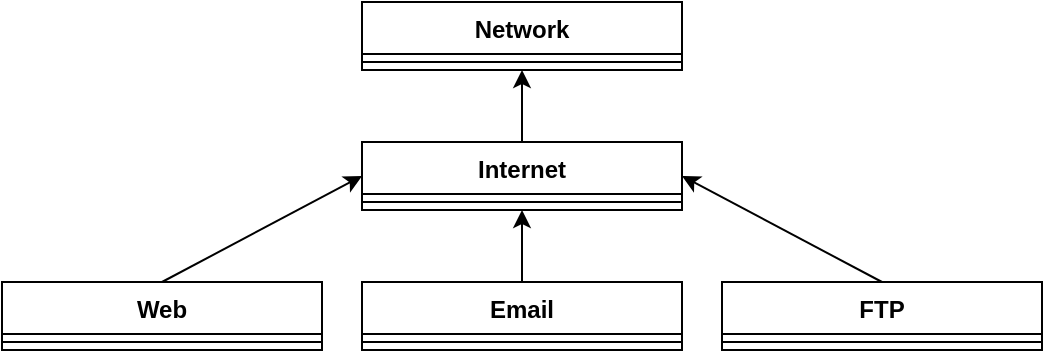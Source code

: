 <mxfile version="20.0.4" type="device"><diagram id="7ZfU6V8iGFr-HU0Nsp9j" name="Page-1"><mxGraphModel dx="968" dy="531" grid="1" gridSize="10" guides="1" tooltips="1" connect="1" arrows="1" fold="1" page="1" pageScale="1" pageWidth="827" pageHeight="1169" math="0" shadow="0"><root><mxCell id="0"/><mxCell id="1" parent="0"/><mxCell id="_VPtLsrUpiydrSgxsnBe-1" value="Internet" style="swimlane;fontStyle=1;align=center;verticalAlign=top;childLayout=stackLayout;horizontal=1;startSize=26;horizontalStack=0;resizeParent=1;resizeParentMax=0;resizeLast=0;collapsible=1;marginBottom=0;" vertex="1" parent="1"><mxGeometry x="270" y="100" width="160" height="34" as="geometry"/></mxCell><mxCell id="_VPtLsrUpiydrSgxsnBe-3" value="" style="line;strokeWidth=1;fillColor=none;align=left;verticalAlign=middle;spacingTop=-1;spacingLeft=3;spacingRight=3;rotatable=0;labelPosition=right;points=[];portConstraint=eastwest;" vertex="1" parent="_VPtLsrUpiydrSgxsnBe-1"><mxGeometry y="26" width="160" height="8" as="geometry"/></mxCell><mxCell id="_VPtLsrUpiydrSgxsnBe-5" value="Network" style="swimlane;fontStyle=1;align=center;verticalAlign=top;childLayout=stackLayout;horizontal=1;startSize=26;horizontalStack=0;resizeParent=1;resizeParentMax=0;resizeLast=0;collapsible=1;marginBottom=0;" vertex="1" parent="1"><mxGeometry x="270" y="30" width="160" height="34" as="geometry"/></mxCell><mxCell id="_VPtLsrUpiydrSgxsnBe-7" value="" style="line;strokeWidth=1;fillColor=none;align=left;verticalAlign=middle;spacingTop=-1;spacingLeft=3;spacingRight=3;rotatable=0;labelPosition=right;points=[];portConstraint=eastwest;" vertex="1" parent="_VPtLsrUpiydrSgxsnBe-5"><mxGeometry y="26" width="160" height="8" as="geometry"/></mxCell><mxCell id="_VPtLsrUpiydrSgxsnBe-11" value="Web" style="swimlane;fontStyle=1;align=center;verticalAlign=top;childLayout=stackLayout;horizontal=1;startSize=26;horizontalStack=0;resizeParent=1;resizeParentMax=0;resizeLast=0;collapsible=1;marginBottom=0;" vertex="1" parent="1"><mxGeometry x="90" y="170" width="160" height="34" as="geometry"/></mxCell><mxCell id="_VPtLsrUpiydrSgxsnBe-13" value="" style="line;strokeWidth=1;fillColor=none;align=left;verticalAlign=middle;spacingTop=-1;spacingLeft=3;spacingRight=3;rotatable=0;labelPosition=right;points=[];portConstraint=eastwest;" vertex="1" parent="_VPtLsrUpiydrSgxsnBe-11"><mxGeometry y="26" width="160" height="8" as="geometry"/></mxCell><mxCell id="_VPtLsrUpiydrSgxsnBe-15" value="Email" style="swimlane;fontStyle=1;align=center;verticalAlign=top;childLayout=stackLayout;horizontal=1;startSize=26;horizontalStack=0;resizeParent=1;resizeParentMax=0;resizeLast=0;collapsible=1;marginBottom=0;" vertex="1" parent="1"><mxGeometry x="270" y="170" width="160" height="34" as="geometry"/></mxCell><mxCell id="_VPtLsrUpiydrSgxsnBe-16" value="" style="line;strokeWidth=1;fillColor=none;align=left;verticalAlign=middle;spacingTop=-1;spacingLeft=3;spacingRight=3;rotatable=0;labelPosition=right;points=[];portConstraint=eastwest;" vertex="1" parent="_VPtLsrUpiydrSgxsnBe-15"><mxGeometry y="26" width="160" height="8" as="geometry"/></mxCell><mxCell id="_VPtLsrUpiydrSgxsnBe-17" value="FTP" style="swimlane;fontStyle=1;align=center;verticalAlign=top;childLayout=stackLayout;horizontal=1;startSize=26;horizontalStack=0;resizeParent=1;resizeParentMax=0;resizeLast=0;collapsible=1;marginBottom=0;" vertex="1" parent="1"><mxGeometry x="450" y="170" width="160" height="34" as="geometry"/></mxCell><mxCell id="_VPtLsrUpiydrSgxsnBe-18" value="" style="line;strokeWidth=1;fillColor=none;align=left;verticalAlign=middle;spacingTop=-1;spacingLeft=3;spacingRight=3;rotatable=0;labelPosition=right;points=[];portConstraint=eastwest;" vertex="1" parent="_VPtLsrUpiydrSgxsnBe-17"><mxGeometry y="26" width="160" height="8" as="geometry"/></mxCell><mxCell id="_VPtLsrUpiydrSgxsnBe-19" value="" style="endArrow=classic;html=1;rounded=0;exitX=0.5;exitY=0;exitDx=0;exitDy=0;entryX=0.5;entryY=1;entryDx=0;entryDy=0;" edge="1" parent="1" source="_VPtLsrUpiydrSgxsnBe-1" target="_VPtLsrUpiydrSgxsnBe-5"><mxGeometry width="50" height="50" relative="1" as="geometry"><mxPoint x="460" y="290" as="sourcePoint"/><mxPoint x="510" y="240" as="targetPoint"/></mxGeometry></mxCell><mxCell id="_VPtLsrUpiydrSgxsnBe-20" value="" style="endArrow=classic;html=1;rounded=0;exitX=0.5;exitY=0;exitDx=0;exitDy=0;entryX=0;entryY=0.5;entryDx=0;entryDy=0;" edge="1" parent="1" source="_VPtLsrUpiydrSgxsnBe-11" target="_VPtLsrUpiydrSgxsnBe-1"><mxGeometry width="50" height="50" relative="1" as="geometry"><mxPoint x="460" y="290" as="sourcePoint"/><mxPoint x="510" y="240" as="targetPoint"/></mxGeometry></mxCell><mxCell id="_VPtLsrUpiydrSgxsnBe-21" value="" style="endArrow=classic;html=1;rounded=0;exitX=0.5;exitY=0;exitDx=0;exitDy=0;entryX=0.5;entryY=1;entryDx=0;entryDy=0;" edge="1" parent="1" source="_VPtLsrUpiydrSgxsnBe-15" target="_VPtLsrUpiydrSgxsnBe-1"><mxGeometry width="50" height="50" relative="1" as="geometry"><mxPoint x="460" y="290" as="sourcePoint"/><mxPoint x="510" y="240" as="targetPoint"/></mxGeometry></mxCell><mxCell id="_VPtLsrUpiydrSgxsnBe-22" value="" style="endArrow=classic;html=1;rounded=0;exitX=0.5;exitY=0;exitDx=0;exitDy=0;entryX=1;entryY=0.5;entryDx=0;entryDy=0;" edge="1" parent="1" source="_VPtLsrUpiydrSgxsnBe-17" target="_VPtLsrUpiydrSgxsnBe-1"><mxGeometry width="50" height="50" relative="1" as="geometry"><mxPoint x="460" y="290" as="sourcePoint"/><mxPoint x="510" y="240" as="targetPoint"/></mxGeometry></mxCell></root></mxGraphModel></diagram></mxfile>